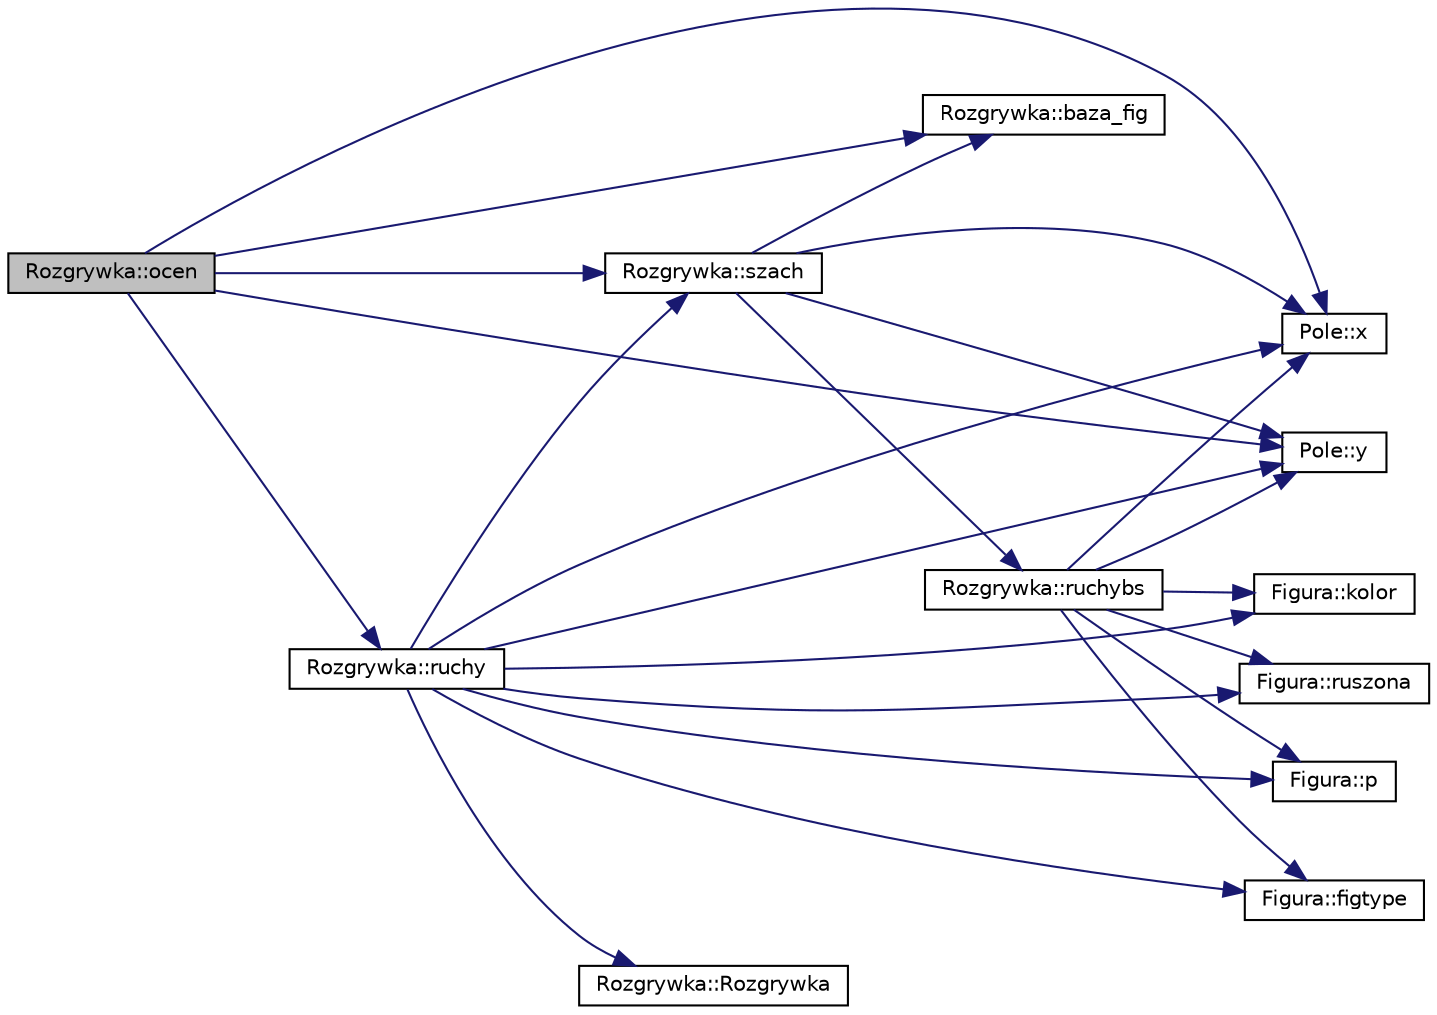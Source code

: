 digraph G
{
  edge [fontname="Helvetica",fontsize="10",labelfontname="Helvetica",labelfontsize="10"];
  node [fontname="Helvetica",fontsize="10",shape=record];
  rankdir="LR";
  Node1 [label="Rozgrywka::ocen",height=0.2,width=0.4,color="black", fillcolor="grey75", style="filled" fontcolor="black"];
  Node1 -> Node2 [color="midnightblue",fontsize="10",style="solid"];
  Node2 [label="Rozgrywka::baza_fig",height=0.2,width=0.4,color="black", fillcolor="white", style="filled",URL="$class_rozgrywka.html#abfd6a95d3288f6756092a3fd1f48caea"];
  Node1 -> Node3 [color="midnightblue",fontsize="10",style="solid"];
  Node3 [label="Rozgrywka::ruchy",height=0.2,width=0.4,color="black", fillcolor="white", style="filled",URL="$class_rozgrywka.html#a4ec65bca4344fd3430b20a95b6ae5990"];
  Node3 -> Node4 [color="midnightblue",fontsize="10",style="solid"];
  Node4 [label="Figura::p",height=0.2,width=0.4,color="black", fillcolor="white", style="filled",URL="$class_figura.html#ac5058dfe52b695fffaa14f1321ad94d1"];
  Node3 -> Node5 [color="midnightblue",fontsize="10",style="solid"];
  Node5 [label="Pole::x",height=0.2,width=0.4,color="black", fillcolor="white", style="filled",URL="$class_pole.html#a98c066edfecd654b32bb8de07ad5e881"];
  Node3 -> Node6 [color="midnightblue",fontsize="10",style="solid"];
  Node6 [label="Pole::y",height=0.2,width=0.4,color="black", fillcolor="white", style="filled",URL="$class_pole.html#ae4c64d84a6102c61466f528ba4c23a15"];
  Node3 -> Node7 [color="midnightblue",fontsize="10",style="solid"];
  Node7 [label="Figura::figtype",height=0.2,width=0.4,color="black", fillcolor="white", style="filled",URL="$class_figura.html#ae2e0fe45dd744aa23073ea3435473e6a"];
  Node3 -> Node8 [color="midnightblue",fontsize="10",style="solid"];
  Node8 [label="Figura::kolor",height=0.2,width=0.4,color="black", fillcolor="white", style="filled",URL="$class_figura.html#a27f2e3dea90096db8ae8b9a7bd37373e"];
  Node3 -> Node9 [color="midnightblue",fontsize="10",style="solid"];
  Node9 [label="Rozgrywka::Rozgrywka",height=0.2,width=0.4,color="black", fillcolor="white", style="filled",URL="$class_rozgrywka.html#af52c70a887231f981d29958a1813bc1b"];
  Node3 -> Node10 [color="midnightblue",fontsize="10",style="solid"];
  Node10 [label="Rozgrywka::szach",height=0.2,width=0.4,color="black", fillcolor="white", style="filled",URL="$class_rozgrywka.html#ac3b8130edcb63f1f828e6e613a2cc05c"];
  Node10 -> Node2 [color="midnightblue",fontsize="10",style="solid"];
  Node10 -> Node5 [color="midnightblue",fontsize="10",style="solid"];
  Node10 -> Node6 [color="midnightblue",fontsize="10",style="solid"];
  Node10 -> Node11 [color="midnightblue",fontsize="10",style="solid"];
  Node11 [label="Rozgrywka::ruchybs",height=0.2,width=0.4,color="black", fillcolor="white", style="filled",URL="$class_rozgrywka.html#ac50b0a9d83d128bd38b3f71bd161378c"];
  Node11 -> Node4 [color="midnightblue",fontsize="10",style="solid"];
  Node11 -> Node5 [color="midnightblue",fontsize="10",style="solid"];
  Node11 -> Node6 [color="midnightblue",fontsize="10",style="solid"];
  Node11 -> Node7 [color="midnightblue",fontsize="10",style="solid"];
  Node11 -> Node8 [color="midnightblue",fontsize="10",style="solid"];
  Node11 -> Node12 [color="midnightblue",fontsize="10",style="solid"];
  Node12 [label="Figura::ruszona",height=0.2,width=0.4,color="black", fillcolor="white", style="filled",URL="$class_figura.html#aaffdaf6aa965b20fab82f76b56e6b339"];
  Node3 -> Node12 [color="midnightblue",fontsize="10",style="solid"];
  Node1 -> Node5 [color="midnightblue",fontsize="10",style="solid"];
  Node1 -> Node6 [color="midnightblue",fontsize="10",style="solid"];
  Node1 -> Node10 [color="midnightblue",fontsize="10",style="solid"];
}
